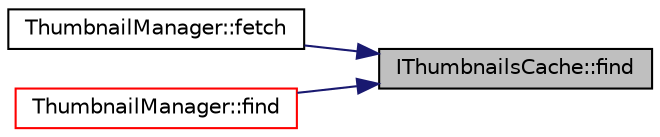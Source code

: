 digraph "IThumbnailsCache::find"
{
 // LATEX_PDF_SIZE
  edge [fontname="Helvetica",fontsize="10",labelfontname="Helvetica",labelfontsize="10"];
  node [fontname="Helvetica",fontsize="10",shape=record];
  rankdir="RL";
  Node1 [label="IThumbnailsCache::find",height=0.2,width=0.4,color="black", fillcolor="grey75", style="filled", fontcolor="black",tooltip=" "];
  Node1 -> Node2 [dir="back",color="midnightblue",fontsize="10",style="solid",fontname="Helvetica"];
  Node2 [label="ThumbnailManager::fetch",height=0.2,width=0.4,color="black", fillcolor="white", style="filled",URL="$class_thumbnail_manager.html#a0ad9ffe8c600717f87552748eaa6cbf4",tooltip=" "];
  Node1 -> Node3 [dir="back",color="midnightblue",fontsize="10",style="solid",fontname="Helvetica"];
  Node3 [label="ThumbnailManager::find",height=0.2,width=0.4,color="red", fillcolor="white", style="filled",URL="$class_thumbnail_manager.html#a7c97ab9eebab7904b0d6e8708d107d5f",tooltip=" "];
}
